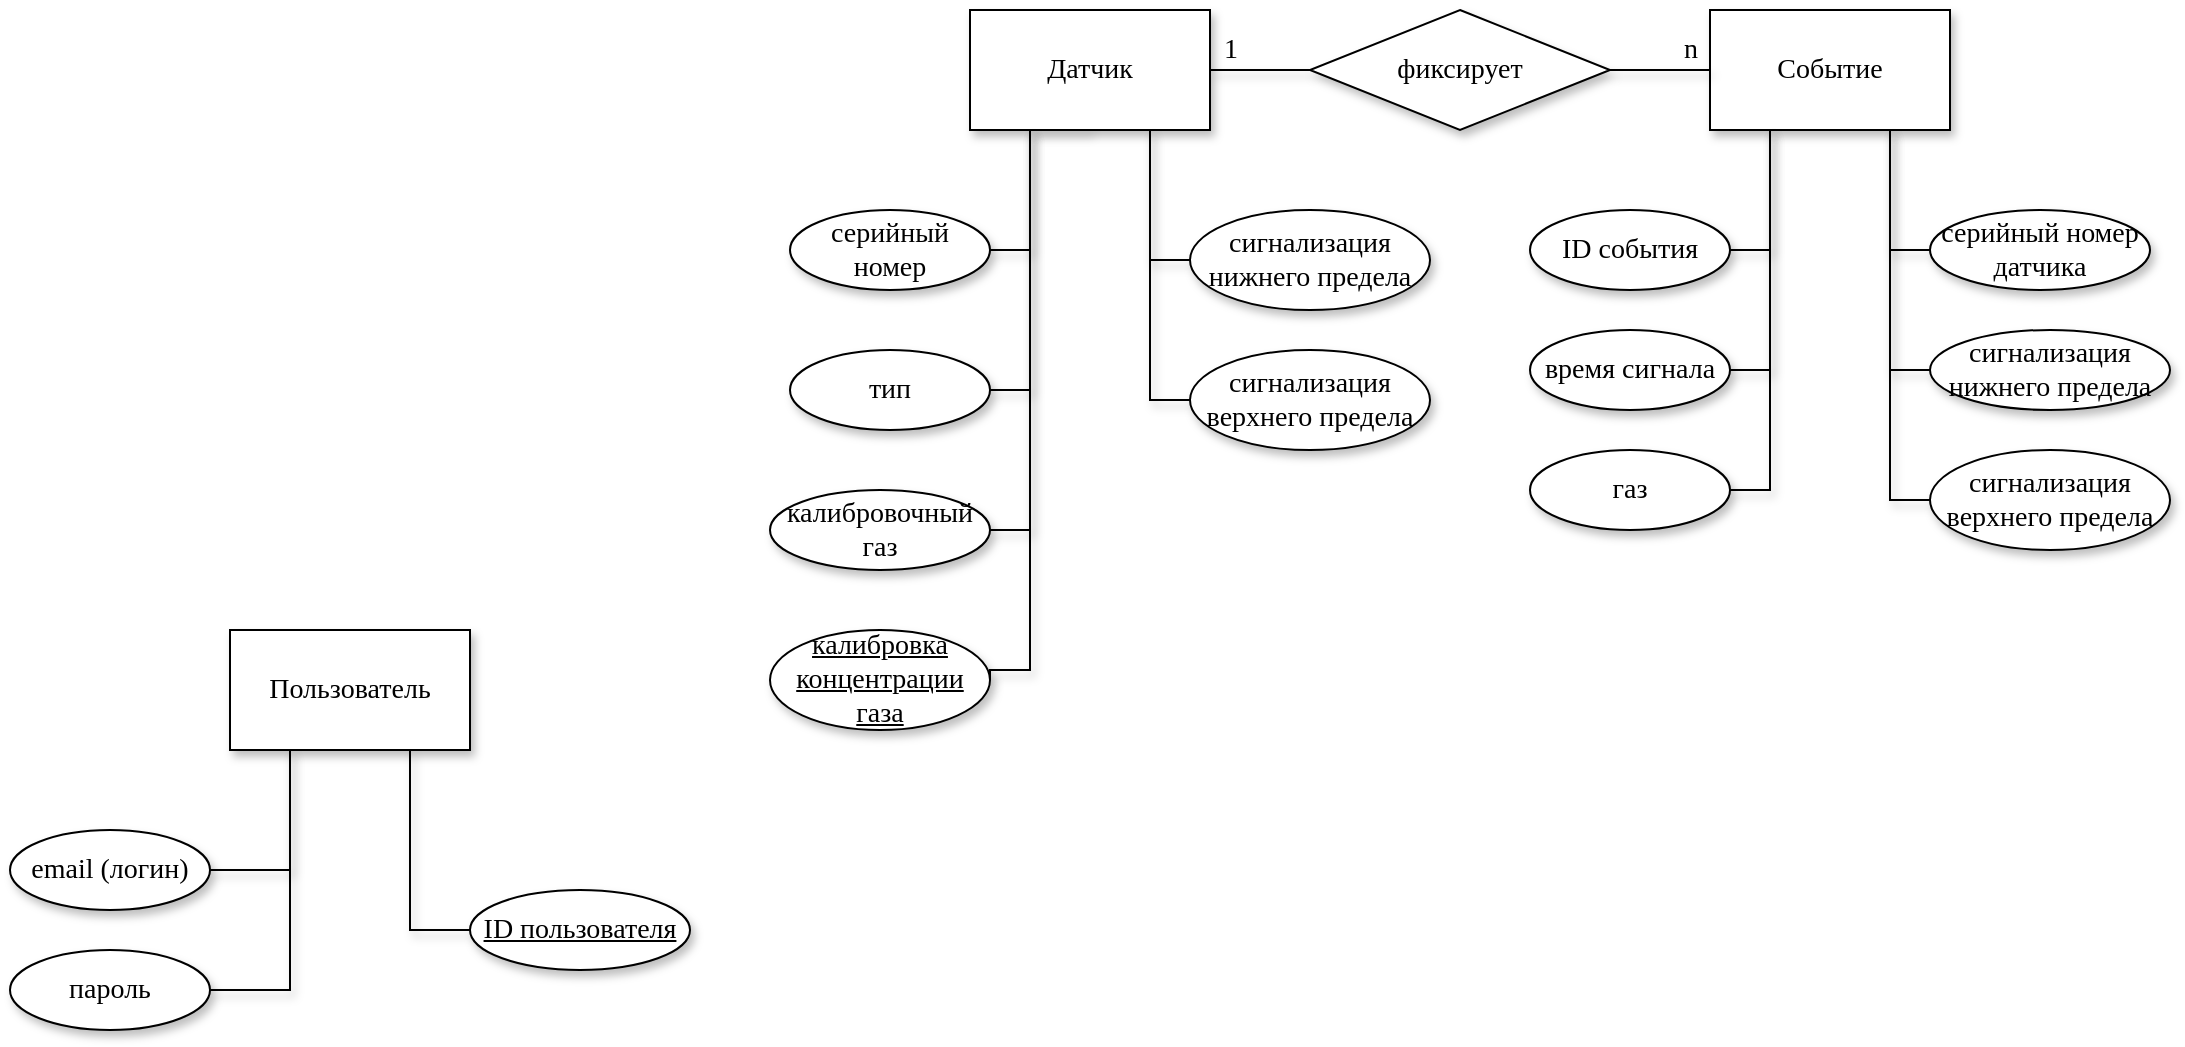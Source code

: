 <mxfile version="21.1.1" type="device">
  <diagram id="egLeZC_x0ik-meT783kS" name="Page-1">
    <mxGraphModel dx="1750" dy="2702" grid="1" gridSize="10" guides="1" tooltips="1" connect="1" arrows="1" fold="1" page="1" pageScale="1" pageWidth="1200" pageHeight="900" math="0" shadow="0">
      <root>
        <mxCell id="0" />
        <mxCell id="1" parent="0" />
        <mxCell id="K7dHZiGs38aoEjKRghB4-38" style="edgeStyle=orthogonalEdgeStyle;rounded=0;orthogonalLoop=1;jettySize=auto;html=1;exitX=0.25;exitY=1;exitDx=0;exitDy=0;entryX=1;entryY=0.5;entryDx=0;entryDy=0;entryPerimeter=0;fontFamily=Times New Roman;fontSize=14;endArrow=none;endFill=0;shadow=1;" parent="1" source="K7dHZiGs38aoEjKRghB4-1" target="K7dHZiGs38aoEjKRghB4-11" edge="1">
          <mxGeometry relative="1" as="geometry" />
        </mxCell>
        <mxCell id="K7dHZiGs38aoEjKRghB4-44" style="edgeStyle=orthogonalEdgeStyle;rounded=0;orthogonalLoop=1;jettySize=auto;html=1;exitX=0.25;exitY=1;exitDx=0;exitDy=0;entryX=1;entryY=0.5;entryDx=0;entryDy=0;entryPerimeter=0;fontFamily=Times New Roman;fontSize=14;endArrow=none;endFill=0;shadow=1;" parent="1" source="K7dHZiGs38aoEjKRghB4-1" target="K7dHZiGs38aoEjKRghB4-12" edge="1">
          <mxGeometry relative="1" as="geometry" />
        </mxCell>
        <mxCell id="K7dHZiGs38aoEjKRghB4-45" style="edgeStyle=orthogonalEdgeStyle;rounded=0;orthogonalLoop=1;jettySize=auto;html=1;exitX=0.75;exitY=1;exitDx=0;exitDy=0;entryX=0;entryY=0.5;entryDx=0;entryDy=0;entryPerimeter=0;fontFamily=Times New Roman;fontSize=14;endArrow=none;endFill=0;shadow=1;" parent="1" source="K7dHZiGs38aoEjKRghB4-1" target="K7dHZiGs38aoEjKRghB4-13" edge="1">
          <mxGeometry relative="1" as="geometry" />
        </mxCell>
        <mxCell id="K7dHZiGs38aoEjKRghB4-1" value="&lt;font style=&quot;font-size: 14px;&quot; face=&quot;Times New Roman&quot;&gt;Пользователь&lt;/font&gt;" style="rounded=0;whiteSpace=wrap;html=1;shadow=1;" parent="1" vertex="1">
          <mxGeometry x="180" y="-1440" width="120" height="60" as="geometry" />
        </mxCell>
        <mxCell id="K7dHZiGs38aoEjKRghB4-70" style="edgeStyle=orthogonalEdgeStyle;rounded=0;orthogonalLoop=1;jettySize=auto;html=1;exitX=0.25;exitY=1;exitDx=0;exitDy=0;entryX=1;entryY=0.5;entryDx=0;entryDy=0;entryPerimeter=0;fontFamily=Times New Roman;fontSize=14;endArrow=none;endFill=0;shadow=1;" parent="1" source="K7dHZiGs38aoEjKRghB4-6" target="K7dHZiGs38aoEjKRghB4-22" edge="1">
          <mxGeometry relative="1" as="geometry" />
        </mxCell>
        <mxCell id="K7dHZiGs38aoEjKRghB4-77" style="edgeStyle=orthogonalEdgeStyle;rounded=0;orthogonalLoop=1;jettySize=auto;html=1;exitX=0.5;exitY=1;exitDx=0;exitDy=0;entryX=1;entryY=0.5;entryDx=0;entryDy=0;entryPerimeter=0;fontFamily=Times New Roman;fontSize=14;endArrow=none;endFill=0;shadow=1;" parent="1" source="K7dHZiGs38aoEjKRghB4-6" target="K7dHZiGs38aoEjKRghB4-66" edge="1">
          <mxGeometry relative="1" as="geometry">
            <Array as="points">
              <mxPoint x="580" y="-1690" />
              <mxPoint x="580" y="-1420" />
            </Array>
          </mxGeometry>
        </mxCell>
        <mxCell id="K7dHZiGs38aoEjKRghB4-97" style="edgeStyle=orthogonalEdgeStyle;rounded=0;orthogonalLoop=1;jettySize=auto;html=1;exitX=1;exitY=0.5;exitDx=0;exitDy=0;entryX=0;entryY=0.5;entryDx=0;entryDy=0;entryPerimeter=0;fontFamily=Times New Roman;fontSize=14;endArrow=none;endFill=0;shadow=1;" parent="1" source="K7dHZiGs38aoEjKRghB4-6" target="K7dHZiGs38aoEjKRghB4-96" edge="1">
          <mxGeometry relative="1" as="geometry" />
        </mxCell>
        <mxCell id="K7dHZiGs38aoEjKRghB4-6" value="&lt;font face=&quot;Times New Roman&quot;&gt;&lt;span style=&quot;font-size: 14px;&quot;&gt;Датчик&lt;/span&gt;&lt;/font&gt;" style="rounded=0;whiteSpace=wrap;html=1;shadow=1;" parent="1" vertex="1">
          <mxGeometry x="550" y="-1750" width="120" height="60" as="geometry" />
        </mxCell>
        <mxCell id="K7dHZiGs38aoEjKRghB4-52" style="edgeStyle=orthogonalEdgeStyle;rounded=0;orthogonalLoop=1;jettySize=auto;html=1;exitX=0.75;exitY=1;exitDx=0;exitDy=0;entryX=0;entryY=0.5;entryDx=0;entryDy=0;entryPerimeter=0;fontFamily=Times New Roman;fontSize=14;endArrow=none;endFill=0;shadow=1;" parent="1" source="K7dHZiGs38aoEjKRghB4-8" target="K7dHZiGs38aoEjKRghB4-32" edge="1">
          <mxGeometry relative="1" as="geometry" />
        </mxCell>
        <mxCell id="K7dHZiGs38aoEjKRghB4-8" value="&lt;font style=&quot;font-size: 14px;&quot; face=&quot;Times New Roman&quot;&gt;Событие&lt;/font&gt;" style="rounded=0;whiteSpace=wrap;html=1;shadow=1;" parent="1" vertex="1">
          <mxGeometry x="920" y="-1750" width="120" height="60" as="geometry" />
        </mxCell>
        <mxCell id="K7dHZiGs38aoEjKRghB4-11" value="email (логин)" style="strokeWidth=1;html=1;shape=mxgraph.flowchart.start_1;whiteSpace=wrap;fontFamily=Times New Roman;fontSize=14;shadow=1;" parent="1" vertex="1">
          <mxGeometry x="70" y="-1340" width="100" height="40" as="geometry" />
        </mxCell>
        <mxCell id="K7dHZiGs38aoEjKRghB4-12" value="пароль" style="strokeWidth=1;html=1;shape=mxgraph.flowchart.start_1;whiteSpace=wrap;fontFamily=Times New Roman;fontSize=14;shadow=1;" parent="1" vertex="1">
          <mxGeometry x="70" y="-1280" width="100" height="40" as="geometry" />
        </mxCell>
        <mxCell id="K7dHZiGs38aoEjKRghB4-13" value="&lt;u&gt;ID пользователя&lt;/u&gt;" style="strokeWidth=1;html=1;shape=mxgraph.flowchart.start_1;whiteSpace=wrap;fontFamily=Times New Roman;fontSize=14;shadow=1;" parent="1" vertex="1">
          <mxGeometry x="300" y="-1310" width="110" height="40" as="geometry" />
        </mxCell>
        <mxCell id="K7dHZiGs38aoEjKRghB4-22" value="серийный номер" style="strokeWidth=1;html=1;shape=mxgraph.flowchart.start_1;whiteSpace=wrap;fontFamily=Times New Roman;fontSize=14;shadow=1;" parent="1" vertex="1">
          <mxGeometry x="460" y="-1650" width="100" height="40" as="geometry" />
        </mxCell>
        <mxCell id="K7dHZiGs38aoEjKRghB4-74" style="edgeStyle=orthogonalEdgeStyle;rounded=0;orthogonalLoop=1;jettySize=auto;html=1;exitX=0;exitY=0.5;exitDx=0;exitDy=0;exitPerimeter=0;entryX=0.75;entryY=1;entryDx=0;entryDy=0;fontFamily=Times New Roman;fontSize=14;endArrow=none;endFill=0;shadow=1;" parent="1" source="K7dHZiGs38aoEjKRghB4-23" target="K7dHZiGs38aoEjKRghB4-6" edge="1">
          <mxGeometry relative="1" as="geometry" />
        </mxCell>
        <mxCell id="K7dHZiGs38aoEjKRghB4-23" value="сигнализация нижнего предела" style="strokeWidth=1;html=1;shape=mxgraph.flowchart.start_1;whiteSpace=wrap;fontFamily=Times New Roman;fontSize=14;shadow=1;" parent="1" vertex="1">
          <mxGeometry x="660" y="-1650" width="120" height="50" as="geometry" />
        </mxCell>
        <mxCell id="K7dHZiGs38aoEjKRghB4-71" style="edgeStyle=orthogonalEdgeStyle;rounded=0;orthogonalLoop=1;jettySize=auto;html=1;exitX=1;exitY=0.5;exitDx=0;exitDy=0;exitPerimeter=0;entryX=0.25;entryY=1;entryDx=0;entryDy=0;fontFamily=Times New Roman;fontSize=14;endArrow=none;endFill=0;shadow=1;" parent="1" source="K7dHZiGs38aoEjKRghB4-24" target="K7dHZiGs38aoEjKRghB4-6" edge="1">
          <mxGeometry relative="1" as="geometry" />
        </mxCell>
        <mxCell id="K7dHZiGs38aoEjKRghB4-24" value="тип" style="strokeWidth=1;html=1;shape=mxgraph.flowchart.start_1;whiteSpace=wrap;fontFamily=Times New Roman;fontSize=14;shadow=1;" parent="1" vertex="1">
          <mxGeometry x="460" y="-1580" width="100" height="40" as="geometry" />
        </mxCell>
        <mxCell id="K7dHZiGs38aoEjKRghB4-72" style="edgeStyle=orthogonalEdgeStyle;rounded=0;orthogonalLoop=1;jettySize=auto;html=1;exitX=1;exitY=0.5;exitDx=0;exitDy=0;exitPerimeter=0;entryX=0.25;entryY=1;entryDx=0;entryDy=0;fontFamily=Times New Roman;fontSize=14;endArrow=none;endFill=0;shadow=1;" parent="1" source="K7dHZiGs38aoEjKRghB4-25" target="K7dHZiGs38aoEjKRghB4-6" edge="1">
          <mxGeometry relative="1" as="geometry" />
        </mxCell>
        <mxCell id="K7dHZiGs38aoEjKRghB4-25" value="калибровочный газ" style="strokeWidth=1;html=1;shape=mxgraph.flowchart.start_1;whiteSpace=wrap;fontFamily=Times New Roman;fontSize=14;shadow=1;" parent="1" vertex="1">
          <mxGeometry x="450" y="-1510" width="110" height="40" as="geometry" />
        </mxCell>
        <mxCell id="K7dHZiGs38aoEjKRghB4-75" style="edgeStyle=orthogonalEdgeStyle;rounded=0;orthogonalLoop=1;jettySize=auto;html=1;exitX=0;exitY=0.5;exitDx=0;exitDy=0;exitPerimeter=0;entryX=0.75;entryY=1;entryDx=0;entryDy=0;fontFamily=Times New Roman;fontSize=14;endArrow=none;endFill=0;shadow=1;" parent="1" source="K7dHZiGs38aoEjKRghB4-26" target="K7dHZiGs38aoEjKRghB4-6" edge="1">
          <mxGeometry relative="1" as="geometry" />
        </mxCell>
        <mxCell id="K7dHZiGs38aoEjKRghB4-26" value="сигнализация верхнего предела" style="strokeWidth=1;html=1;shape=mxgraph.flowchart.start_1;whiteSpace=wrap;fontFamily=Times New Roman;fontSize=14;shadow=1;" parent="1" vertex="1">
          <mxGeometry x="660" y="-1580" width="120" height="50" as="geometry" />
        </mxCell>
        <mxCell id="K7dHZiGs38aoEjKRghB4-50" style="edgeStyle=orthogonalEdgeStyle;rounded=0;orthogonalLoop=1;jettySize=auto;html=1;exitX=1;exitY=0.5;exitDx=0;exitDy=0;exitPerimeter=0;entryX=0.25;entryY=1;entryDx=0;entryDy=0;fontFamily=Times New Roman;fontSize=14;endArrow=none;endFill=0;shadow=1;" parent="1" source="K7dHZiGs38aoEjKRghB4-28" target="K7dHZiGs38aoEjKRghB4-8" edge="1">
          <mxGeometry relative="1" as="geometry" />
        </mxCell>
        <mxCell id="K7dHZiGs38aoEjKRghB4-28" value="ID события" style="strokeWidth=1;html=1;shape=mxgraph.flowchart.start_1;whiteSpace=wrap;fontFamily=Times New Roman;fontSize=14;shadow=1;" parent="1" vertex="1">
          <mxGeometry x="830" y="-1650" width="100" height="40" as="geometry" />
        </mxCell>
        <mxCell id="K7dHZiGs38aoEjKRghB4-55" style="edgeStyle=orthogonalEdgeStyle;rounded=0;orthogonalLoop=1;jettySize=auto;html=1;exitX=0;exitY=0.5;exitDx=0;exitDy=0;exitPerimeter=0;entryX=0.75;entryY=1;entryDx=0;entryDy=0;fontFamily=Times New Roman;fontSize=14;endArrow=none;endFill=0;shadow=1;" parent="1" source="K7dHZiGs38aoEjKRghB4-29" target="K7dHZiGs38aoEjKRghB4-8" edge="1">
          <mxGeometry relative="1" as="geometry" />
        </mxCell>
        <mxCell id="K7dHZiGs38aoEjKRghB4-29" value="сигнализация верхнего предела" style="strokeWidth=1;html=1;shape=mxgraph.flowchart.start_1;whiteSpace=wrap;fontFamily=Times New Roman;fontSize=14;shadow=1;" parent="1" vertex="1">
          <mxGeometry x="1030" y="-1530" width="120" height="50" as="geometry" />
        </mxCell>
        <mxCell id="K7dHZiGs38aoEjKRghB4-51" style="edgeStyle=orthogonalEdgeStyle;rounded=0;orthogonalLoop=1;jettySize=auto;html=1;exitX=1;exitY=0.5;exitDx=0;exitDy=0;exitPerimeter=0;entryX=0.25;entryY=1;entryDx=0;entryDy=0;fontFamily=Times New Roman;fontSize=14;endArrow=none;endFill=0;shadow=1;" parent="1" source="K7dHZiGs38aoEjKRghB4-30" target="K7dHZiGs38aoEjKRghB4-8" edge="1">
          <mxGeometry relative="1" as="geometry" />
        </mxCell>
        <mxCell id="K7dHZiGs38aoEjKRghB4-30" value="время сигнала" style="strokeWidth=1;html=1;shape=mxgraph.flowchart.start_1;whiteSpace=wrap;fontFamily=Times New Roman;fontSize=14;shadow=1;" parent="1" vertex="1">
          <mxGeometry x="830" y="-1590" width="100" height="40" as="geometry" />
        </mxCell>
        <mxCell id="K7dHZiGs38aoEjKRghB4-54" style="edgeStyle=orthogonalEdgeStyle;rounded=0;orthogonalLoop=1;jettySize=auto;html=1;exitX=1;exitY=0.5;exitDx=0;exitDy=0;exitPerimeter=0;entryX=0.25;entryY=1;entryDx=0;entryDy=0;fontFamily=Times New Roman;fontSize=14;endArrow=none;endFill=0;shadow=1;" parent="1" source="K7dHZiGs38aoEjKRghB4-31" target="K7dHZiGs38aoEjKRghB4-8" edge="1">
          <mxGeometry relative="1" as="geometry" />
        </mxCell>
        <mxCell id="K7dHZiGs38aoEjKRghB4-31" value="газ" style="strokeWidth=1;html=1;shape=mxgraph.flowchart.start_1;whiteSpace=wrap;fontFamily=Times New Roman;fontSize=14;shadow=1;" parent="1" vertex="1">
          <mxGeometry x="830" y="-1530" width="100" height="40" as="geometry" />
        </mxCell>
        <mxCell id="K7dHZiGs38aoEjKRghB4-32" value="серийный номер датчика" style="strokeWidth=1;html=1;shape=mxgraph.flowchart.start_1;whiteSpace=wrap;fontFamily=Times New Roman;fontSize=14;shadow=1;" parent="1" vertex="1">
          <mxGeometry x="1030" y="-1650" width="110" height="40" as="geometry" />
        </mxCell>
        <mxCell id="K7dHZiGs38aoEjKRghB4-53" style="edgeStyle=orthogonalEdgeStyle;rounded=0;orthogonalLoop=1;jettySize=auto;html=1;exitX=0;exitY=0.5;exitDx=0;exitDy=0;exitPerimeter=0;entryX=0.75;entryY=1;entryDx=0;entryDy=0;fontFamily=Times New Roman;fontSize=14;endArrow=none;endFill=0;shadow=1;" parent="1" source="K7dHZiGs38aoEjKRghB4-33" target="K7dHZiGs38aoEjKRghB4-8" edge="1">
          <mxGeometry relative="1" as="geometry" />
        </mxCell>
        <mxCell id="K7dHZiGs38aoEjKRghB4-33" value="сигнализация нижнего предела" style="strokeWidth=1;html=1;shape=mxgraph.flowchart.start_1;whiteSpace=wrap;fontFamily=Times New Roman;fontSize=14;shadow=1;" parent="1" vertex="1">
          <mxGeometry x="1030" y="-1590" width="120" height="40" as="geometry" />
        </mxCell>
        <mxCell id="K7dHZiGs38aoEjKRghB4-66" value="&lt;u&gt;калибровка концентрации газа&lt;/u&gt;" style="strokeWidth=1;html=1;shape=mxgraph.flowchart.start_1;whiteSpace=wrap;fontFamily=Times New Roman;fontSize=14;shadow=1;" parent="1" vertex="1">
          <mxGeometry x="450" y="-1440" width="110" height="50" as="geometry" />
        </mxCell>
        <mxCell id="K7dHZiGs38aoEjKRghB4-98" style="edgeStyle=orthogonalEdgeStyle;rounded=0;orthogonalLoop=1;jettySize=auto;html=1;exitX=1;exitY=0.5;exitDx=0;exitDy=0;exitPerimeter=0;entryX=0;entryY=0.5;entryDx=0;entryDy=0;fontFamily=Times New Roman;fontSize=14;endArrow=none;endFill=0;shadow=1;" parent="1" source="K7dHZiGs38aoEjKRghB4-96" target="K7dHZiGs38aoEjKRghB4-8" edge="1">
          <mxGeometry relative="1" as="geometry" />
        </mxCell>
        <mxCell id="K7dHZiGs38aoEjKRghB4-96" value="фиксирует" style="strokeWidth=1;html=1;shape=mxgraph.flowchart.decision;whiteSpace=wrap;fontFamily=Times New Roman;fontSize=14;shadow=1;" parent="1" vertex="1">
          <mxGeometry x="720" y="-1750" width="150" height="60" as="geometry" />
        </mxCell>
        <mxCell id="K7dHZiGs38aoEjKRghB4-99" value="n" style="text;html=1;align=center;verticalAlign=middle;resizable=0;points=[];autosize=1;strokeColor=none;fillColor=none;fontSize=14;fontFamily=Times New Roman;shadow=1;" parent="1" vertex="1">
          <mxGeometry x="895" y="-1745" width="30" height="30" as="geometry" />
        </mxCell>
        <mxCell id="K7dHZiGs38aoEjKRghB4-100" value="1" style="text;html=1;align=center;verticalAlign=middle;resizable=0;points=[];autosize=1;strokeColor=none;fillColor=none;fontSize=14;fontFamily=Times New Roman;shadow=1;" parent="1" vertex="1">
          <mxGeometry x="670" y="-1740" width="20" height="20" as="geometry" />
        </mxCell>
      </root>
    </mxGraphModel>
  </diagram>
</mxfile>
